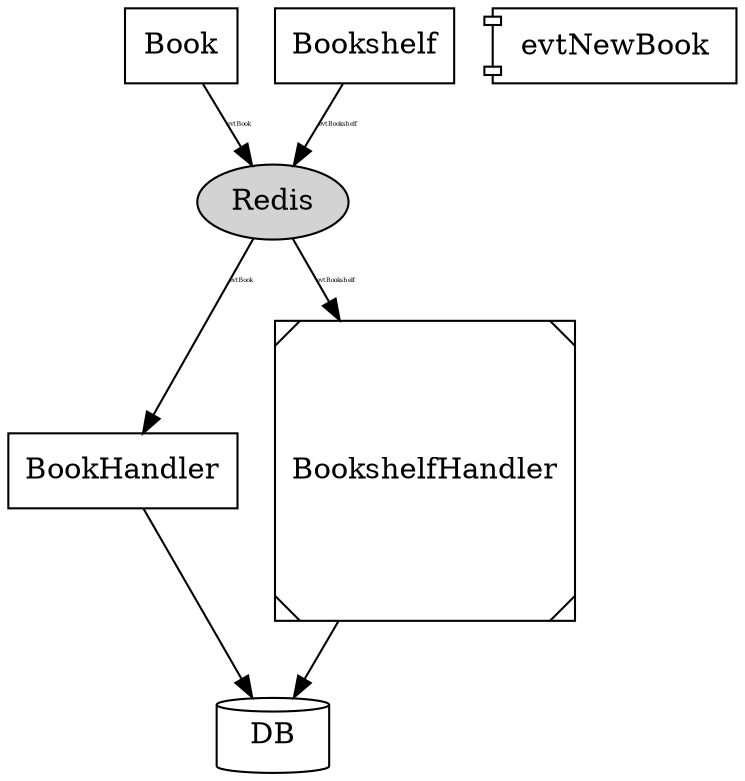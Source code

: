 digraph g {
    graph [fontsize=8 labelloc="t" label="" splines=true overlap=false rankdir="TR"];

    "Book" [
        shape = "box"
        penwidth = 1
    ]
    "Bookshelf" [
        shape="box"
        penwidth = 1
    ]
    "Redis" [
        style = "filled"
        penwidth = 1
        shape = "oval"
    ]
    "BookHandler" [
        shape = "box"
        penwidth = 1
    ]
    "BookshelfHandler" [
        shape = "Msquare"
        penwidth = 1
    ]
    "DB" [
        shape="cylinder"
        penwidth=1
    ]

    "RedisEvent" [
        shape="component"
        penwidth = 1
        label = <
            <table border="0" cellborder="0" cellpadding="3">
                <tr><td><font size="1">evtNewBook</font></td></tr>
            </table>
        >
    ]

    Book -> Redis [penwidth = 1 fontsize = 3 fontcolor="black" label = "evtBook"]
    Bookshelf -> Redis [penwidth = 1 fontsize = 3 fontcolor="black" label = "evtBookshelf"]
    Redis -> BookHandler [penwidtht = 1 fontsize = 3 fontcolor = black label="evtBook"]
    Redis -> BookshelfHandler [penwidtht = 1 fontsize = 3 fontcolor = black label="evtBookshelf"]
    BookHandler -> DB
    BookshelfHandler -> DB
}